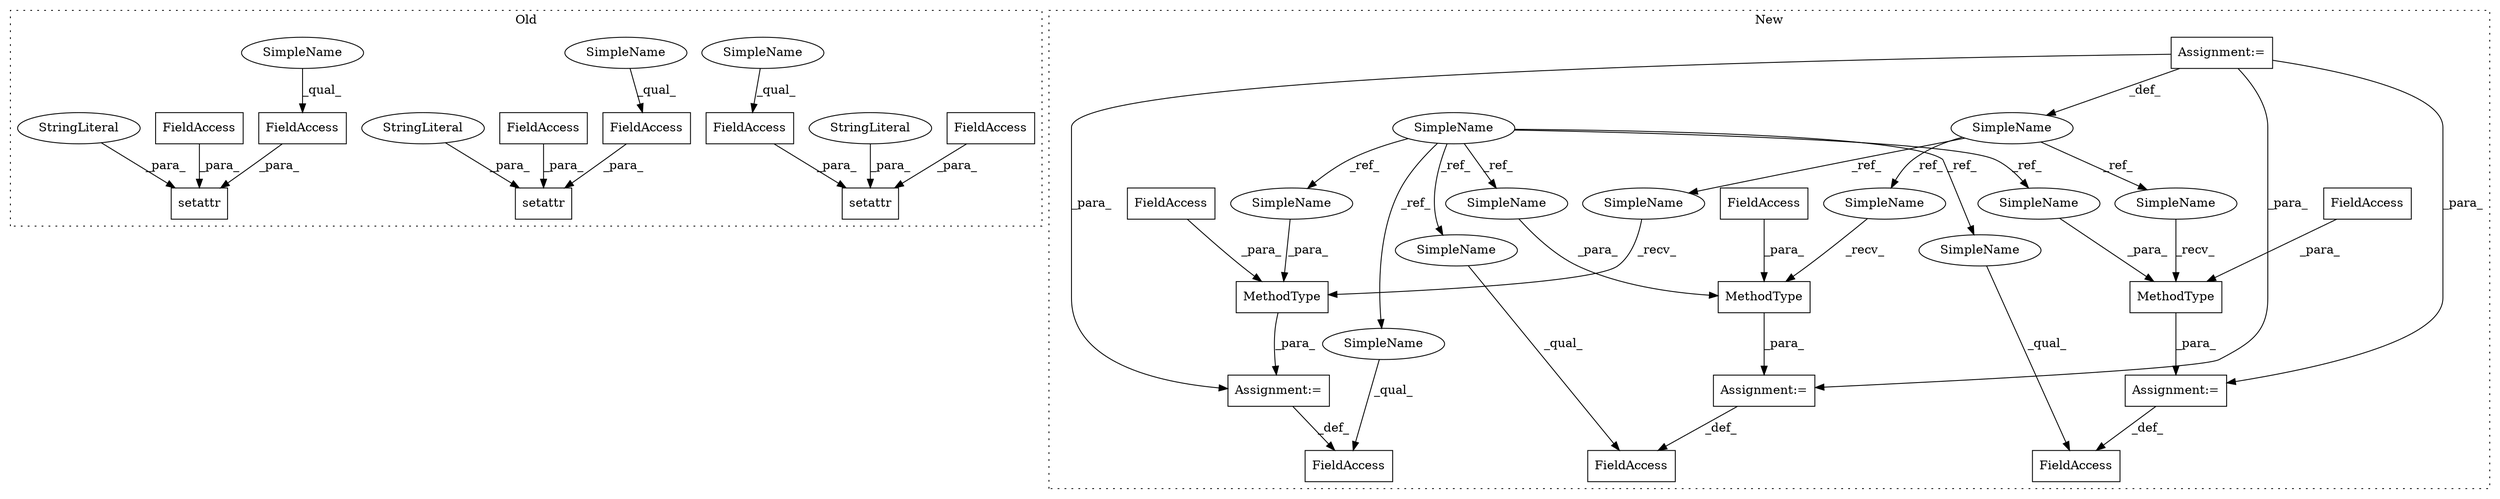 digraph G {
subgraph cluster0 {
1 [label="setattr" a="32" s="10358,10399" l="8,1" shape="box"];
5 [label="FieldAccess" a="22" s="10366" l="15" shape="box"];
7 [label="FieldAccess" a="22" s="10270" l="15" shape="box"];
9 [label="setattr" a="32" s="10262,10305" l="8,1" shape="box"];
10 [label="FieldAccess" a="22" s="10392" l="7" shape="box"];
11 [label="FieldAccess" a="22" s="10297" l="8" shape="box"];
15 [label="StringLiteral" a="45" s="10286" l="10" shape="ellipse"];
16 [label="StringLiteral" a="45" s="10382" l="9" shape="ellipse"];
23 [label="FieldAccess" a="22" s="10320" l="15" shape="box"];
24 [label="setattr" a="32" s="10312,10351" l="8,1" shape="box"];
25 [label="FieldAccess" a="22" s="10345" l="6" shape="box"];
27 [label="StringLiteral" a="45" s="10336" l="8" shape="ellipse"];
37 [label="SimpleName" a="42" s="10366" l="5" shape="ellipse"];
38 [label="SimpleName" a="42" s="10270" l="5" shape="ellipse"];
39 [label="SimpleName" a="42" s="10320" l="5" shape="ellipse"];
label = "Old";
style="dotted";
}
subgraph cluster1 {
2 [label="MethodType" a="32" s="10393,10418" l="11,1" shape="box"];
3 [label="FieldAccess" a="22" s="10404" l="8" shape="box"];
4 [label="FieldAccess" a="22" s="10372" l="14" shape="box"];
6 [label="SimpleName" a="42" s="9600" l="5" shape="ellipse"];
8 [label="MethodType" a="32" s="10444,10467" l="11,1" shape="box"];
12 [label="FieldAccess" a="22" s="10425" l="12" shape="box"];
13 [label="FieldAccess" a="22" s="10455" l="6" shape="box"];
14 [label="SimpleName" a="42" s="9574" l="5" shape="ellipse"];
17 [label="Assignment:=" a="7" s="10386" l="1" shape="box"];
18 [label="Assignment:=" a="7" s="9574" l="5" shape="box"];
19 [label="Assignment:=" a="7" s="10437" l="1" shape="box"];
20 [label="MethodType" a="32" s="10494,10518" l="11,1" shape="box"];
21 [label="FieldAccess" a="22" s="10474" l="13" shape="box"];
22 [label="FieldAccess" a="22" s="10505" l="7" shape="box"];
26 [label="Assignment:=" a="7" s="10487" l="1" shape="box"];
28 [label="SimpleName" a="42" s="10372" l="5" shape="ellipse"];
29 [label="SimpleName" a="42" s="10513" l="5" shape="ellipse"];
30 [label="SimpleName" a="42" s="10425" l="5" shape="ellipse"];
31 [label="SimpleName" a="42" s="10462" l="5" shape="ellipse"];
32 [label="SimpleName" a="42" s="10413" l="5" shape="ellipse"];
33 [label="SimpleName" a="42" s="10474" l="5" shape="ellipse"];
34 [label="SimpleName" a="42" s="10387" l="5" shape="ellipse"];
35 [label="SimpleName" a="42" s="10488" l="5" shape="ellipse"];
36 [label="SimpleName" a="42" s="10438" l="5" shape="ellipse"];
label = "New";
style="dotted";
}
2 -> 17 [label="_para_"];
3 -> 2 [label="_para_"];
5 -> 1 [label="_para_"];
6 -> 32 [label="_ref_"];
6 -> 30 [label="_ref_"];
6 -> 29 [label="_ref_"];
6 -> 33 [label="_ref_"];
6 -> 31 [label="_ref_"];
6 -> 28 [label="_ref_"];
7 -> 9 [label="_para_"];
8 -> 19 [label="_para_"];
10 -> 1 [label="_para_"];
11 -> 9 [label="_para_"];
13 -> 8 [label="_para_"];
14 -> 35 [label="_ref_"];
14 -> 34 [label="_ref_"];
14 -> 36 [label="_ref_"];
15 -> 9 [label="_para_"];
16 -> 1 [label="_para_"];
17 -> 4 [label="_def_"];
18 -> 26 [label="_para_"];
18 -> 19 [label="_para_"];
18 -> 14 [label="_def_"];
18 -> 17 [label="_para_"];
19 -> 12 [label="_def_"];
20 -> 26 [label="_para_"];
22 -> 20 [label="_para_"];
23 -> 24 [label="_para_"];
25 -> 24 [label="_para_"];
26 -> 21 [label="_def_"];
27 -> 24 [label="_para_"];
28 -> 4 [label="_qual_"];
29 -> 20 [label="_para_"];
30 -> 12 [label="_qual_"];
31 -> 8 [label="_para_"];
32 -> 2 [label="_para_"];
33 -> 21 [label="_qual_"];
34 -> 2 [label="_recv_"];
35 -> 20 [label="_recv_"];
36 -> 8 [label="_recv_"];
37 -> 5 [label="_qual_"];
38 -> 7 [label="_qual_"];
39 -> 23 [label="_qual_"];
}